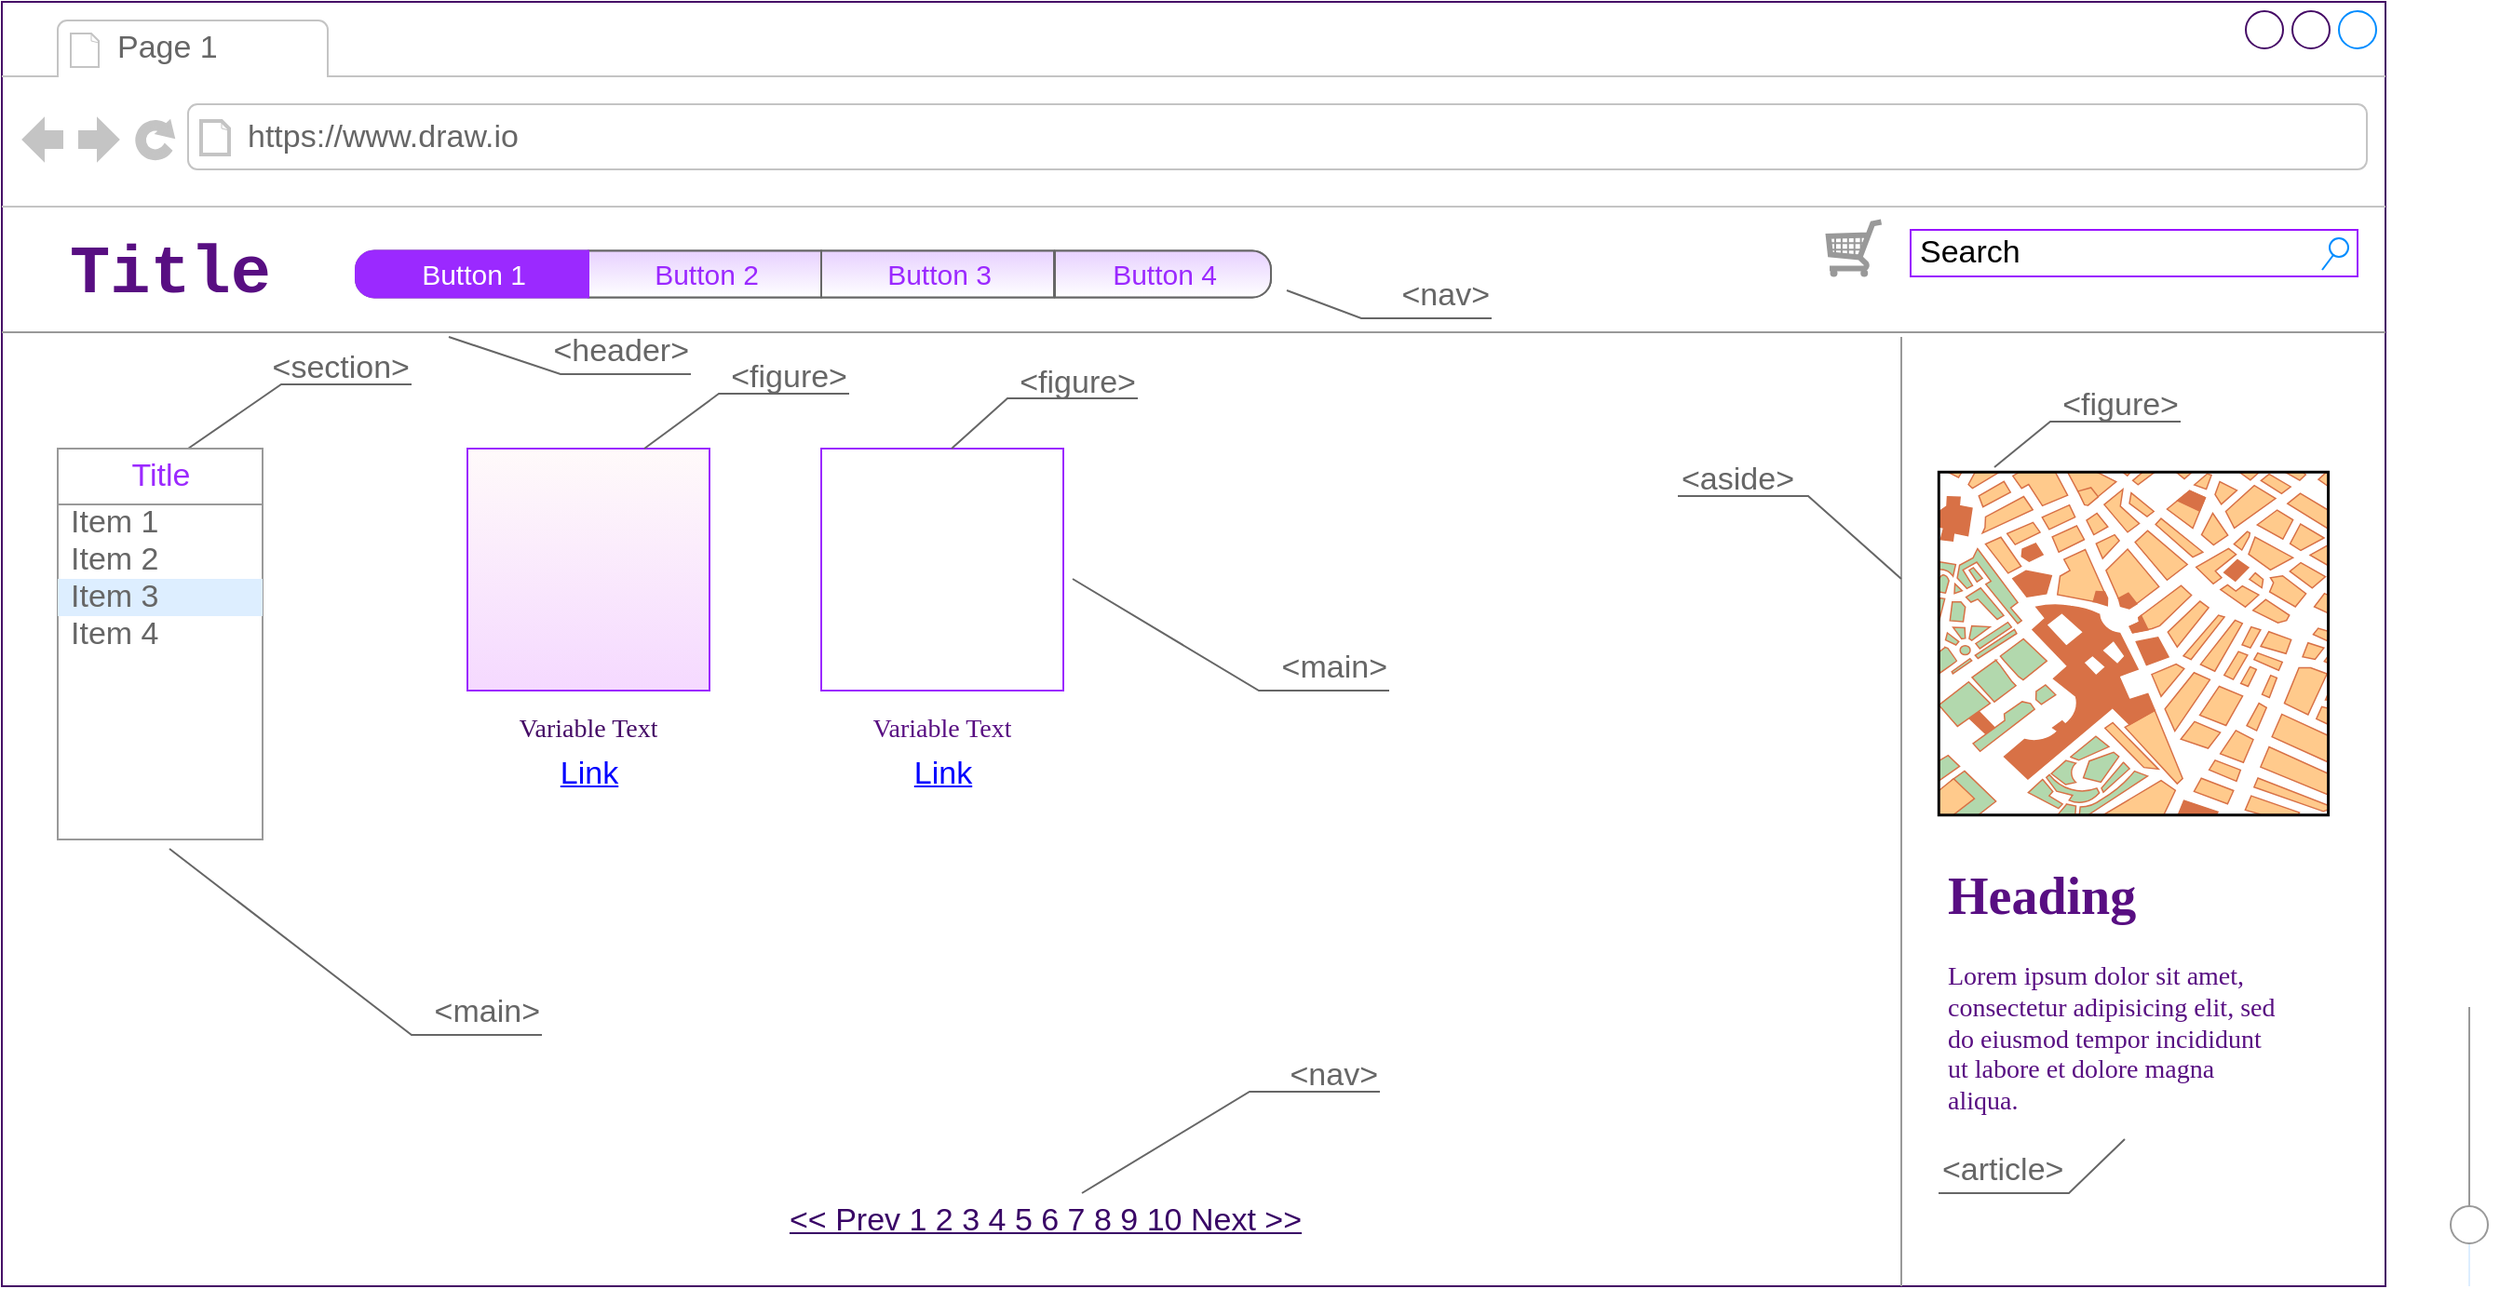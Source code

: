 <mxfile version="12.6.7" type="github"><diagram id="DN6JhWOT7FLYumdXZJG5" name="Page-1"><mxGraphModel dx="2249" dy="745" grid="1" gridSize="10" guides="1" tooltips="1" connect="1" arrows="1" fold="1" page="1" pageScale="1" pageWidth="827" pageHeight="1169" math="0" shadow="0"><root><mxCell id="0"/><mxCell id="1" parent="0"/><mxCell id="KxNvqOpDyD4Lg0oojEME-2" value="" style="strokeWidth=1;shadow=0;dashed=0;align=center;html=1;shape=mxgraph.mockup.containers.browserWindow;rSize=0;strokeColor=#450B66;strokeColor2=#008cff;strokeColor3=#c4c4c4;mainText=,;recursiveResize=0;fontColor=#9B29FF;gradientColor=#F9EBFF;fillColor=#FFFFFF;" vertex="1" parent="1"><mxGeometry x="-580" y="610" width="1280" height="690" as="geometry"/></mxCell><mxCell id="KxNvqOpDyD4Lg0oojEME-3" value="Page 1" style="strokeWidth=1;shadow=0;dashed=0;align=center;html=1;shape=mxgraph.mockup.containers.anchor;fontSize=17;fontColor=#666666;align=left;" vertex="1" parent="KxNvqOpDyD4Lg0oojEME-2"><mxGeometry x="60" y="12" width="110" height="26" as="geometry"/></mxCell><mxCell id="KxNvqOpDyD4Lg0oojEME-4" value="https://www.draw.io" style="strokeWidth=1;shadow=0;dashed=0;align=center;html=1;shape=mxgraph.mockup.containers.anchor;rSize=0;fontSize=17;fontColor=#666666;align=left;" vertex="1" parent="KxNvqOpDyD4Lg0oojEME-2"><mxGeometry x="130" y="60" width="250" height="26" as="geometry"/></mxCell><mxCell id="KxNvqOpDyD4Lg0oojEME-10" value="Search" style="strokeWidth=1;shadow=0;dashed=0;align=center;html=1;shape=mxgraph.mockup.forms.searchBox;mainText=;strokeColor2=#008cff;fontSize=17;align=left;spacingLeft=3;strokeColor=#9914FF;" vertex="1" parent="KxNvqOpDyD4Lg0oojEME-2"><mxGeometry x="1025" y="122.5" width="240" height="25" as="geometry"/></mxCell><mxCell id="KxNvqOpDyD4Lg0oojEME-16" value="" style="verticalLabelPosition=bottom;shadow=0;dashed=0;align=center;html=1;verticalAlign=top;strokeWidth=1;shape=mxgraph.mockup.misc.shoppingCart;strokeColor=#999999;fillColor=#8505E7;fontFamily=Helvetica;fontSize=15;fontColor=#960DFF;labelBorderColor=none;" vertex="1" parent="KxNvqOpDyD4Lg0oojEME-2"><mxGeometry x="980" y="117.5" width="30" height="30" as="geometry"/></mxCell><mxCell id="KxNvqOpDyD4Lg0oojEME-22" value="Title" style="text;strokeColor=none;fillColor=none;html=1;fontSize=36;fontStyle=1;verticalAlign=middle;align=center;fontFamily=Courier New;fontColor=#580E82;labelBorderColor=none;" vertex="1" parent="KxNvqOpDyD4Lg0oojEME-2"><mxGeometry x="20" y="122.5" width="140" height="47.5" as="geometry"/></mxCell><mxCell id="KxNvqOpDyD4Lg0oojEME-67" value="&amp;lt;&amp;lt; Prev 1 2 3 4 5 6 7 8 9 10 Next &amp;gt;&amp;gt;" style="strokeWidth=1;shadow=0;dashed=0;align=center;html=1;shape=mxgraph.mockup.navigation.pagination;linkText=;fontSize=17;fontColor=#390666;fontStyle=4;fillColor=#FFFAFA;gradientColor=#F5D9FF;" vertex="1" parent="KxNvqOpDyD4Lg0oojEME-2"><mxGeometry x="385" y="640" width="350" height="30" as="geometry"/></mxCell><mxCell id="KxNvqOpDyD4Lg0oojEME-71" value="&amp;lt;section&amp;gt;" style="strokeWidth=1;shadow=0;dashed=0;align=center;html=1;shape=mxgraph.mockup.text.callout;linkText=;textSize=17;textColor=#666666;callDir=NE;callStyle=line;fontSize=17;fontColor=#666666;align=right;verticalAlign=top;strokeColor=#666666;fillColor=#FFFFFF;gradientColor=none;" vertex="1" parent="KxNvqOpDyD4Lg0oojEME-2"><mxGeometry x="100" y="180" width="120" height="60" as="geometry"/></mxCell><mxCell id="KxNvqOpDyD4Lg0oojEME-84" value="Link" style="shape=rectangle;strokeColor=none;fillColor=none;linkText=;fontSize=17;fontColor=#0000ff;fontStyle=4;html=1;align=center;" vertex="1" parent="KxNvqOpDyD4Lg0oojEME-2"><mxGeometry x="240" y="400" width="150" height="30" as="geometry"/></mxCell><mxCell id="KxNvqOpDyD4Lg0oojEME-63" value="" style="rounded=0;whiteSpace=wrap;html=1;strokeColor=#9B29FF;strokeWidth=1;fillColor=#FFFAFA;gradientColor=#F5D9FF;fontFamily=Tahoma;fontSize=14;fontColor=#FFFFFF;" vertex="1" parent="KxNvqOpDyD4Lg0oojEME-2"><mxGeometry x="250" y="240" width="130" height="130" as="geometry"/></mxCell><mxCell id="KxNvqOpDyD4Lg0oojEME-81" value="" style="rounded=0;whiteSpace=wrap;html=1;strokeColor=#9B29FF;strokeWidth=1;fillColor=#FFFFFF;gradientColor=none;fontFamily=Courier New;fontSize=14;fontColor=#580E82;" vertex="1" parent="KxNvqOpDyD4Lg0oojEME-2"><mxGeometry x="440" y="240" width="130" height="130" as="geometry"/></mxCell><mxCell id="KxNvqOpDyD4Lg0oojEME-70" value="&amp;lt;figure&amp;gt;" style="strokeWidth=1;shadow=0;dashed=0;align=center;html=1;shape=mxgraph.mockup.text.callout;linkText=;textSize=17;textColor=#666666;callDir=NE;callStyle=line;fontSize=17;fontColor=#666666;align=right;verticalAlign=top;strokeColor=#666666;fillColor=#FFFFFF;gradientColor=none;" vertex="1" parent="KxNvqOpDyD4Lg0oojEME-2"><mxGeometry x="345" y="185" width="110" height="55" as="geometry"/></mxCell><mxCell id="KxNvqOpDyD4Lg0oojEME-83" value="&amp;lt;figure&amp;gt;&lt;br&gt;" style="strokeWidth=1;shadow=0;dashed=0;align=center;html=1;shape=mxgraph.mockup.text.callout;linkText=;textSize=17;textColor=#666666;callDir=NE;callStyle=line;fontSize=17;fontColor=#666666;align=right;verticalAlign=top;strokeColor=#666666;fillColor=#FFFFFF;gradientColor=none;" vertex="1" parent="KxNvqOpDyD4Lg0oojEME-2"><mxGeometry x="510" y="187.5" width="100" height="52.5" as="geometry"/></mxCell><UserObject label="%name% Text" placeholders="1" name="Variable" id="KxNvqOpDyD4Lg0oojEME-65"><mxCell style="text;html=1;strokeColor=none;fillColor=none;align=center;verticalAlign=middle;whiteSpace=wrap;overflow=hidden;fontFamily=Tahoma;fontSize=14;fontColor=#450B66;" vertex="1" parent="KxNvqOpDyD4Lg0oojEME-2"><mxGeometry x="275" y="380" width="80" height="20" as="geometry"/></mxCell></UserObject><UserObject label="%name% Text" placeholders="1" name="Variable" id="KxNvqOpDyD4Lg0oojEME-82"><mxCell style="text;html=1;strokeColor=none;fillColor=none;align=center;verticalAlign=middle;whiteSpace=wrap;overflow=hidden;fontFamily=Tahoma;fontSize=14;fontColor=#580E82;" vertex="1" parent="KxNvqOpDyD4Lg0oojEME-2"><mxGeometry x="465" y="380" width="80" height="20" as="geometry"/></mxCell></UserObject><mxCell id="KxNvqOpDyD4Lg0oojEME-77" value="&amp;lt;nav&amp;gt;" style="strokeWidth=1;shadow=0;dashed=0;align=center;html=1;shape=mxgraph.mockup.text.callout;linkText=;textSize=17;textColor=#666666;callDir=SE;callStyle=line;fontSize=17;fontColor=#666666;align=right;verticalAlign=bottom;strokeColor=#666666;fillColor=#FFFFFF;gradientColor=none;" vertex="1" parent="KxNvqOpDyD4Lg0oojEME-2"><mxGeometry x="690" y="155" width="110" height="15" as="geometry"/></mxCell><mxCell id="KxNvqOpDyD4Lg0oojEME-48" value="" style="strokeWidth=1;shadow=0;dashed=0;align=center;html=1;shape=mxgraph.mockup.forms.rrect;rSize=0;strokeColor=#999999;fillColor=#ffffff;fontFamily=Tahoma;fontSize=14;fontColor=#FFFFFF;" vertex="1" parent="KxNvqOpDyD4Lg0oojEME-2"><mxGeometry x="30" y="240" width="110" height="210" as="geometry"/></mxCell><mxCell id="KxNvqOpDyD4Lg0oojEME-49" value="&lt;font color=&quot;#9b29ff&quot;&gt;Title&lt;/font&gt;" style="strokeWidth=1;shadow=0;dashed=0;align=center;html=1;shape=mxgraph.mockup.forms.rrect;rSize=0;strokeColor=#999999;fontColor=#008cff;fontSize=17;fillColor=#ffffff;resizeWidth=1;" vertex="1" parent="KxNvqOpDyD4Lg0oojEME-48"><mxGeometry width="110.0" height="30" relative="1" as="geometry"/></mxCell><mxCell id="KxNvqOpDyD4Lg0oojEME-50" value="Item 1" style="strokeWidth=1;shadow=0;dashed=0;align=center;html=1;shape=mxgraph.mockup.forms.anchor;fontSize=17;fontColor=#666666;align=left;spacingLeft=5;resizeWidth=1;" vertex="1" parent="KxNvqOpDyD4Lg0oojEME-48"><mxGeometry width="110.0" height="20" relative="1" as="geometry"><mxPoint y="30" as="offset"/></mxGeometry></mxCell><mxCell id="KxNvqOpDyD4Lg0oojEME-51" value="Item 2" style="strokeWidth=1;shadow=0;dashed=0;align=center;html=1;shape=mxgraph.mockup.forms.anchor;fontSize=17;fontColor=#666666;align=left;spacingLeft=5;resizeWidth=1;" vertex="1" parent="KxNvqOpDyD4Lg0oojEME-48"><mxGeometry width="110.0" height="20" relative="1" as="geometry"><mxPoint y="50" as="offset"/></mxGeometry></mxCell><mxCell id="KxNvqOpDyD4Lg0oojEME-52" value="Item 3" style="strokeWidth=1;shadow=0;dashed=0;align=center;html=1;shape=mxgraph.mockup.forms.rrect;rSize=0;fontSize=17;fontColor=#666666;align=left;spacingLeft=5;fillColor=#ddeeff;strokeColor=none;resizeWidth=1;" vertex="1" parent="KxNvqOpDyD4Lg0oojEME-48"><mxGeometry width="110.0" height="20" relative="1" as="geometry"><mxPoint y="70" as="offset"/></mxGeometry></mxCell><mxCell id="KxNvqOpDyD4Lg0oojEME-53" value="Item 4" style="strokeWidth=1;shadow=0;dashed=0;align=center;html=1;shape=mxgraph.mockup.forms.anchor;fontSize=17;fontColor=#666666;align=left;spacingLeft=5;resizeWidth=1;" vertex="1" parent="KxNvqOpDyD4Lg0oojEME-48"><mxGeometry width="110.0" height="20" relative="1" as="geometry"><mxPoint y="90" as="offset"/></mxGeometry></mxCell><mxCell id="KxNvqOpDyD4Lg0oojEME-87" value="Link" style="shape=rectangle;strokeColor=none;fillColor=none;linkText=;fontSize=17;fontColor=#0000ff;fontStyle=4;html=1;align=center;" vertex="1" parent="KxNvqOpDyD4Lg0oojEME-2"><mxGeometry x="430" y="400" width="150" height="30" as="geometry"/></mxCell><mxCell id="KxNvqOpDyD4Lg0oojEME-88" value="" style="verticalLabelPosition=bottom;shadow=0;dashed=0;align=center;html=1;verticalAlign=top;strokeWidth=1;shape=mxgraph.mockup.misc.map;fillColor=#FFFFFF;gradientColor=none;fontFamily=Tahoma;fontSize=14;fontColor=#580E82;" vertex="1" parent="KxNvqOpDyD4Lg0oojEME-2"><mxGeometry x="1040" y="252.5" width="210" height="185" as="geometry"/></mxCell><mxCell id="KxNvqOpDyD4Lg0oojEME-89" value="" style="verticalLabelPosition=bottom;shadow=0;dashed=0;align=center;html=1;verticalAlign=top;strokeWidth=1;shape=mxgraph.mockup.markup.line;strokeColor=#999999;direction=north;fillColor=#FFFFFF;gradientColor=none;fontFamily=Tahoma;fontSize=14;fontColor=#580E82;" vertex="1" parent="KxNvqOpDyD4Lg0oojEME-2"><mxGeometry x="1010" y="180" width="20" height="510" as="geometry"/></mxCell><mxCell id="KxNvqOpDyD4Lg0oojEME-90" value="&lt;h1&gt;Heading&lt;/h1&gt;&lt;p&gt;Lorem ipsum dolor sit amet, consectetur adipisicing elit, sed do eiusmod tempor incididunt ut labore et dolore magna aliqua.&lt;/p&gt;" style="text;html=1;strokeColor=none;fillColor=none;spacing=5;spacingTop=-20;whiteSpace=wrap;overflow=hidden;rounded=0;fontFamily=Tahoma;fontSize=14;fontColor=#580E82;" vertex="1" parent="KxNvqOpDyD4Lg0oojEME-2"><mxGeometry x="1040" y="455" width="190" height="150" as="geometry"/></mxCell><mxCell id="KxNvqOpDyD4Lg0oojEME-91" value="" style="verticalLabelPosition=bottom;shadow=0;dashed=0;align=center;html=1;verticalAlign=top;strokeWidth=1;shape=mxgraph.mockup.markup.line;strokeColor=#999999;fillColor=#FFFFFF;gradientColor=none;fontFamily=Tahoma;fontSize=14;fontColor=#580E82;" vertex="1" parent="KxNvqOpDyD4Lg0oojEME-2"><mxGeometry y="167.5" width="1280" height="20" as="geometry"/></mxCell><mxCell id="KxNvqOpDyD4Lg0oojEME-104" value="&amp;lt;header&amp;gt;" style="strokeWidth=1;shadow=0;dashed=0;align=center;html=1;shape=mxgraph.mockup.text.callout;linkText=;textSize=17;textColor=#666666;callDir=SE;callStyle=line;fontSize=17;fontColor=#666666;align=right;verticalAlign=bottom;strokeColor=#666666;fillColor=#FFFFFF;gradientColor=none;" vertex="1" parent="KxNvqOpDyD4Lg0oojEME-2"><mxGeometry x="240" y="180" width="130" height="20" as="geometry"/></mxCell><mxCell id="KxNvqOpDyD4Lg0oojEME-105" value="&amp;lt;article&amp;gt;" style="strokeWidth=1;shadow=0;dashed=0;align=center;html=1;shape=mxgraph.mockup.text.callout;linkText=;textSize=17;textColor=#666666;callDir=SW;callStyle=line;fontSize=17;fontColor=#666666;align=left;verticalAlign=bottom;strokeColor=#666666;fillColor=#FFFFFF;gradientColor=none;" vertex="1" parent="KxNvqOpDyD4Lg0oojEME-2"><mxGeometry x="1040" y="611" width="100" height="29" as="geometry"/></mxCell><mxCell id="KxNvqOpDyD4Lg0oojEME-106" value="&amp;lt;figure&amp;gt;" style="strokeWidth=1;shadow=0;dashed=0;align=center;html=1;shape=mxgraph.mockup.text.callout;linkText=;textSize=17;textColor=#666666;callDir=NE;callStyle=line;fontSize=17;fontColor=#666666;align=right;verticalAlign=top;strokeColor=#666666;fillColor=#FFFFFF;gradientColor=none;" vertex="1" parent="KxNvqOpDyD4Lg0oojEME-2"><mxGeometry x="1070" y="200" width="100" height="50" as="geometry"/></mxCell><mxCell id="KxNvqOpDyD4Lg0oojEME-109" value="&amp;lt;aside&amp;gt;" style="strokeWidth=1;shadow=0;dashed=0;align=center;html=1;shape=mxgraph.mockup.text.callout;linkText=;textSize=17;textColor=#666666;callDir=NW;callStyle=line;fontSize=17;fontColor=#666666;align=left;verticalAlign=top;strokeColor=#666666;fillColor=#FFFFFF;gradientColor=none;" vertex="1" parent="KxNvqOpDyD4Lg0oojEME-2"><mxGeometry x="900" y="240" width="120" height="70" as="geometry"/></mxCell><mxCell id="KxNvqOpDyD4Lg0oojEME-111" value="&amp;lt;main&amp;gt;" style="strokeWidth=1;shadow=0;dashed=0;align=center;html=1;shape=mxgraph.mockup.text.callout;linkText=;textSize=17;textColor=#666666;callDir=SE;callStyle=line;fontSize=17;fontColor=#666666;align=right;verticalAlign=bottom;strokeColor=#666666;fillColor=#FFFFFF;gradientColor=none;" vertex="1" parent="KxNvqOpDyD4Lg0oojEME-2"><mxGeometry x="90" y="455" width="200" height="100" as="geometry"/></mxCell><mxCell id="KxNvqOpDyD4Lg0oojEME-112" value="&amp;lt;main&amp;gt;" style="strokeWidth=1;shadow=0;dashed=0;align=center;html=1;shape=mxgraph.mockup.text.callout;linkText=;textSize=17;textColor=#666666;callDir=SE;callStyle=line;fontSize=17;fontColor=#666666;align=right;verticalAlign=bottom;strokeColor=#666666;fillColor=#FFFFFF;gradientColor=none;" vertex="1" parent="KxNvqOpDyD4Lg0oojEME-2"><mxGeometry x="575" y="310" width="170" height="60" as="geometry"/></mxCell><mxCell id="KxNvqOpDyD4Lg0oojEME-113" value="&amp;lt;nav&amp;gt;" style="strokeWidth=1;shadow=0;dashed=0;align=center;html=1;shape=mxgraph.mockup.text.callout;linkText=;textSize=17;textColor=#666666;callDir=NE;callStyle=line;fontSize=17;fontColor=#666666;align=right;verticalAlign=top;strokeColor=#666666;fillColor=#FFFFFF;gradientColor=none;" vertex="1" parent="KxNvqOpDyD4Lg0oojEME-2"><mxGeometry x="580" y="560" width="160" height="80" as="geometry"/></mxCell><mxCell id="KxNvqOpDyD4Lg0oojEME-17" value="" style="strokeWidth=1;shadow=0;dashed=0;align=center;html=1;shape=mxgraph.mockup.rrect;rSize=10;fillColor=#E7D1FF;strokeColor=#666666;fontFamily=Tahoma;fontSize=14;fontColor=#9B29FF;gradientColor=#ffffff;fontStyle=1" vertex="1" parent="KxNvqOpDyD4Lg0oojEME-2"><mxGeometry x="190" y="133.75" width="491.5" height="25" as="geometry"/></mxCell><mxCell id="KxNvqOpDyD4Lg0oojEME-18" value="Button 2" style="strokeColor=inherit;fillColor=inherit;gradientColor=inherit;strokeWidth=1;shadow=0;dashed=0;align=center;html=1;shape=mxgraph.mockup.rrect;rSize=0;fontSize=15;fontColor=#9B29FF;fontStyle=0;resizeHeight=1;fontFamily=Helvetica;" vertex="1" parent="KxNvqOpDyD4Lg0oojEME-17"><mxGeometry width="125" height="25" relative="1" as="geometry"><mxPoint x="125" as="offset"/></mxGeometry></mxCell><mxCell id="KxNvqOpDyD4Lg0oojEME-19" value="Button 3" style="strokeColor=inherit;fillColor=inherit;gradientColor=inherit;strokeWidth=1;shadow=0;dashed=0;align=center;html=1;shape=mxgraph.mockup.rrect;rSize=0;fontSize=15;fontColor=#9B29FF;fontStyle=0;resizeHeight=1;fontFamily=Helvetica;" vertex="1" parent="KxNvqOpDyD4Lg0oojEME-17"><mxGeometry width="125" height="25" relative="1" as="geometry"><mxPoint x="250" as="offset"/></mxGeometry></mxCell><mxCell id="KxNvqOpDyD4Lg0oojEME-20" value="Button 4" style="strokeColor=inherit;fillColor=inherit;gradientColor=inherit;strokeWidth=1;shadow=0;dashed=0;align=center;html=1;shape=mxgraph.mockup.rightButton;rSize=10;fontSize=15;fontColor=#9B29FF;fontStyle=0;resizeHeight=1;fontFamily=Helvetica;" vertex="1" parent="KxNvqOpDyD4Lg0oojEME-17"><mxGeometry x="1" width="116" height="25" relative="1" as="geometry"><mxPoint x="-116" as="offset"/></mxGeometry></mxCell><mxCell id="KxNvqOpDyD4Lg0oojEME-21" value="Button 1" style="strokeWidth=1;shadow=0;dashed=0;align=center;html=1;shape=mxgraph.mockup.leftButton;rSize=10;fontSize=15;fontColor=#FFFFFF;fontStyle=0;fillColor=#9B29FF;strokeColor=#9B29FF;resizeHeight=1;fontFamily=Helvetica;" vertex="1" parent="KxNvqOpDyD4Lg0oojEME-17"><mxGeometry width="125" height="25" relative="1" as="geometry"/></mxCell><mxCell id="KxNvqOpDyD4Lg0oojEME-69" value="" style="verticalLabelPosition=bottom;shadow=0;dashed=0;align=center;html=1;verticalAlign=top;strokeWidth=1;shape=mxgraph.mockup.forms.horSlider;strokeColor=#999999;sliderStyle=basic;sliderPos=20;handleStyle=circle;fillColor2=#ddeeff;direction=north;fillColor=#FFFFFF;gradientColor=none;fontFamily=Tahoma;fontSize=14;fontColor=#450B66;" vertex="1" parent="1"><mxGeometry x="730" y="1150" width="30" height="150" as="geometry"/></mxCell></root></mxGraphModel></diagram></mxfile>